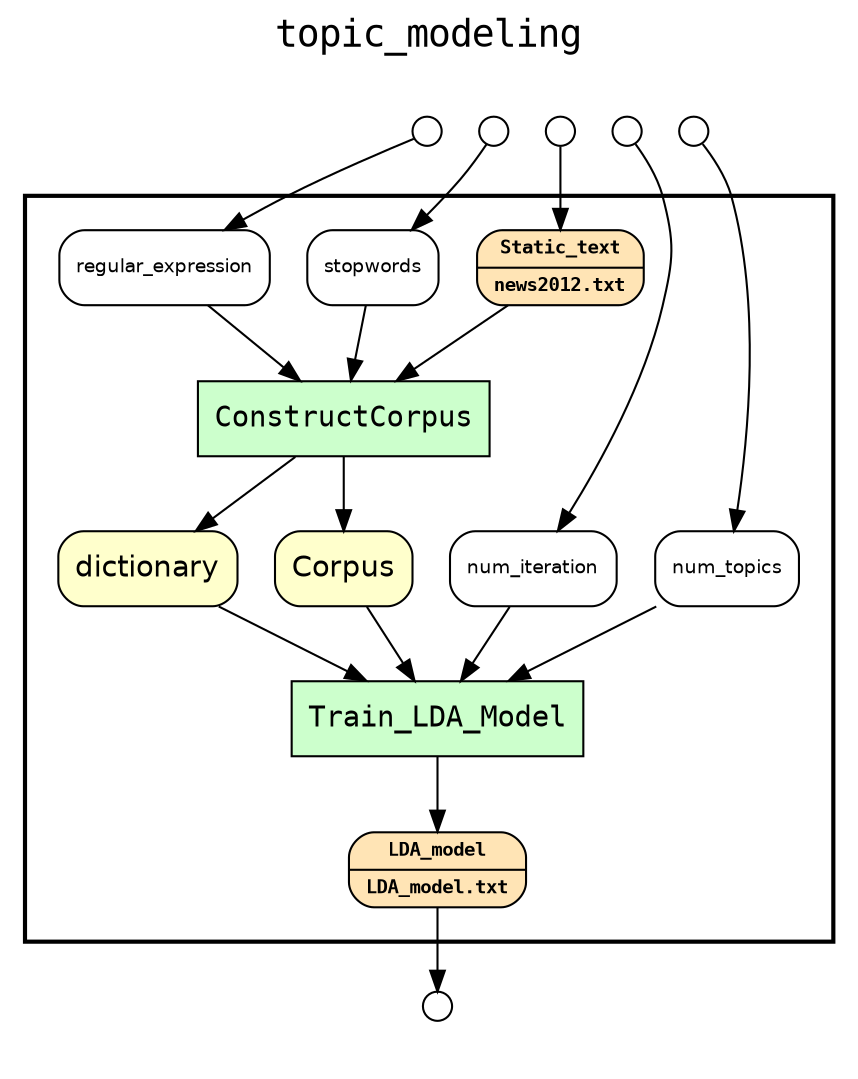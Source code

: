 
digraph yw_data_view {
rankdir=TB
fontname=Courier; fontsize=18; labelloc=t
label="topic_modeling"
subgraph cluster_workflow { label=""; color=black; penwidth=2
subgraph cluster_workflow_inner { label=""; color=white
node[shape=box style="filled" fillcolor="#CCFFCC" peripheries=1 fontname=Courier]
ConstructCorpus
Train_LDA_Model
node[shape=box style="filled" fillcolor="#CCFFCC" peripheries=1 fontname=Courier]
ConstructCorpus
node[shape=box style="rounded,filled" fillcolor="#FFFFCC" peripheries=1 fontname=Helvetica]
dictionary
Corpus
node[shape=box style="rounded,filled" fillcolor="#FFE4B5" peripheries=1 fontname="Courier-Bold" fontsize=9]
Static_text[shape=record rankdir=LR label="{<f0> Static_text |<f1>news2012.txt\l}"]
node[shape=box style="rounded,filled" fillcolor="#FFE4B5" peripheries=1 fontname="Courier-Bold" fontsize=9]
LDA_model[shape=record rankdir=LR label="{<f0> LDA_model |<f1>LDA_model.txt\l}"]
node[shape=box style="rounded,filled" fillcolor="#FFFFFF" peripheries=1 fontname=Helvetica]
stopwords
regular_expression
num_iteration
num_topics
}}
subgraph cluster_inflows { label=""; color=white; penwidth=2
subgraph cluster_inflows_inner { label=""; color=white
node[shape=circle fillcolor="#FFFFFF" peripheries=1 width=0.2]
Static_text_inflow [label=""]
stopwords_inflow [label=""]
regular_expression_inflow [label=""]
num_iteration_inflow [label=""]
num_topics_inflow [label=""]
}}
subgraph cluster_outflows { label=""; color=white; penwidth=2
subgraph cluster_outflows_inner { label=""; color=white
node[shape=circle fillcolor="#FFFFFF" peripheries=1 width=0.2]
LDA_model_outflow [label=""]
}}
num_topics -> Train_LDA_Model
num_iteration -> Train_LDA_Model
Corpus -> Train_LDA_Model
dictionary -> Train_LDA_Model
regular_expression -> ConstructCorpus
stopwords -> ConstructCorpus
Static_text -> ConstructCorpus
ConstructCorpus -> dictionary
ConstructCorpus -> Corpus
Train_LDA_Model -> LDA_model
Static_text_inflow -> Static_text
stopwords_inflow -> stopwords
regular_expression_inflow -> regular_expression
num_iteration_inflow -> num_iteration
num_topics_inflow -> num_topics
LDA_model -> LDA_model_outflow
}

